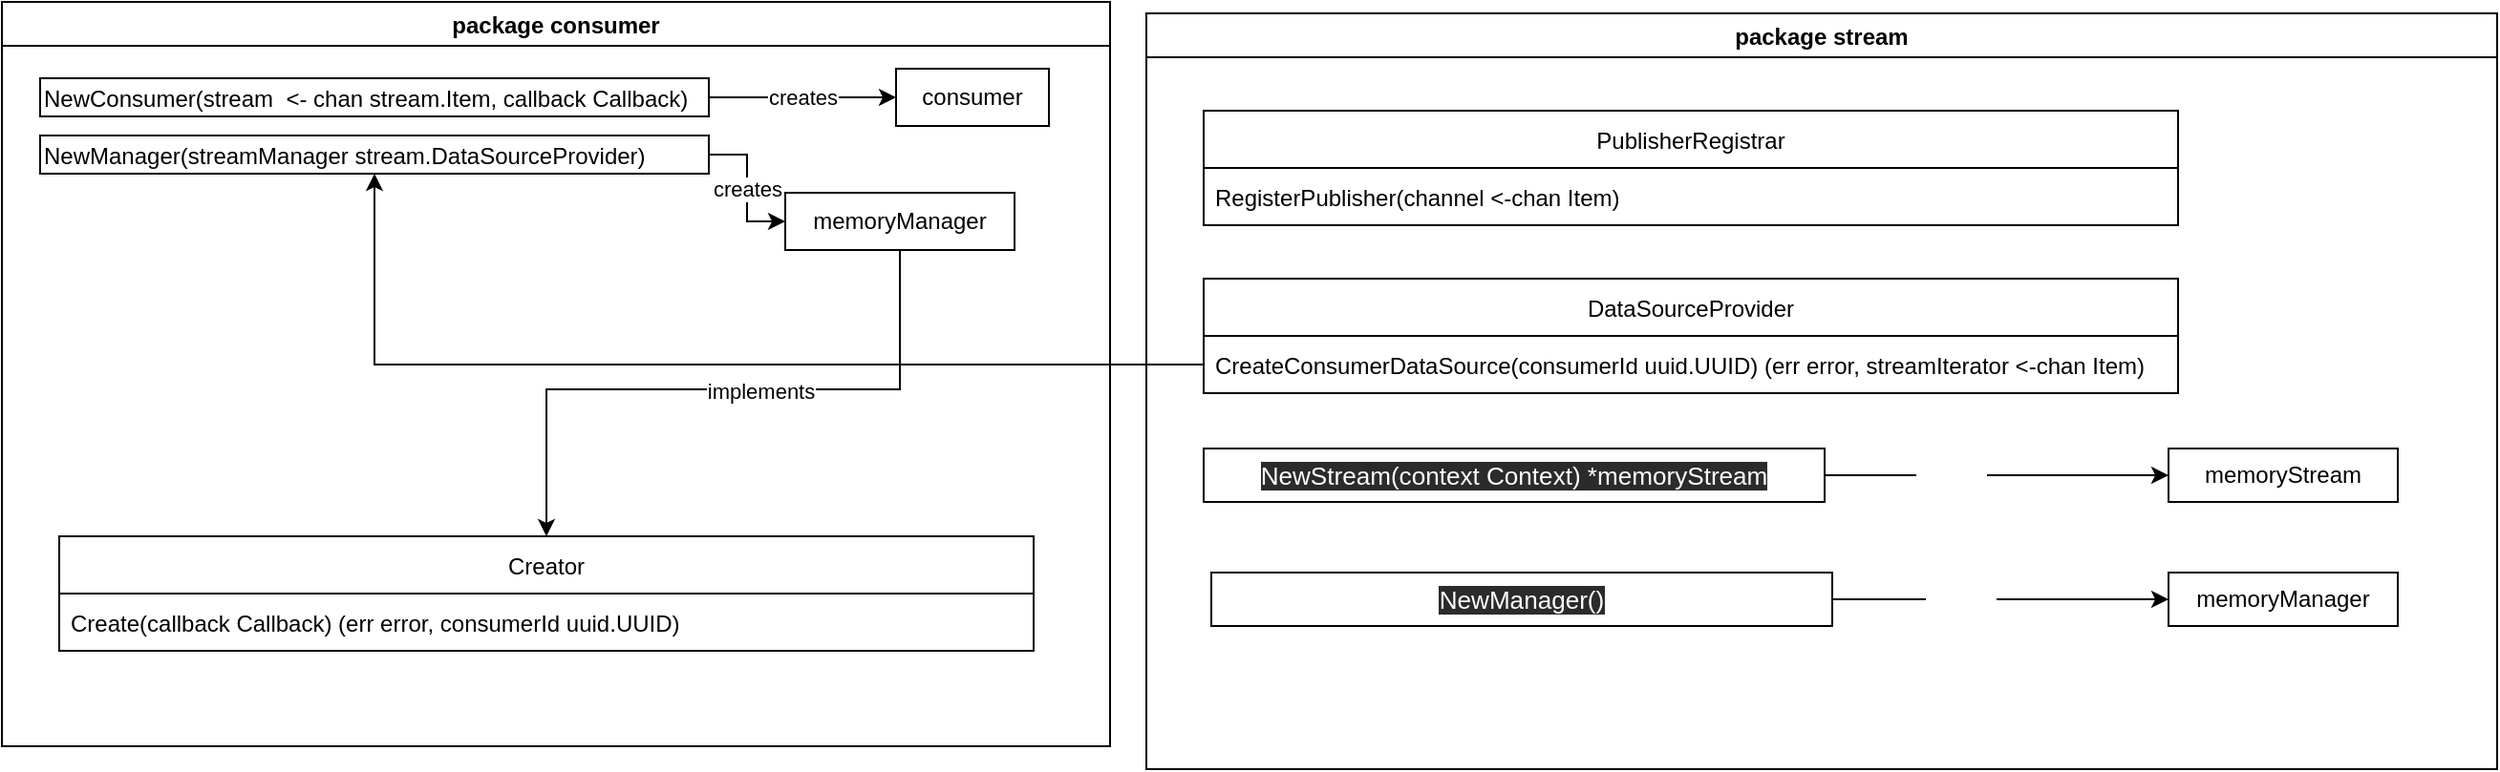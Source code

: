 <mxfile version="15.5.4" type="embed"><diagram id="X9tGTNVSjQO08OrWXsAJ" name="Page-1"><mxGraphModel dx="1431" dy="1074" grid="0" gridSize="10" guides="1" tooltips="1" connect="1" arrows="1" fold="1" page="0" pageScale="1" pageWidth="850" pageHeight="1100" math="0" shadow="0"><root><mxCell id="0"/><mxCell id="1" parent="0"/><mxCell id="17" value="package consumer" style="swimlane;" vertex="1" parent="1"><mxGeometry x="-327" y="170" width="580" height="390" as="geometry"/></mxCell><mxCell id="18" value="creates" style="edgeStyle=orthogonalEdgeStyle;rounded=0;orthogonalLoop=1;jettySize=auto;html=1;exitX=1;exitY=0.5;exitDx=0;exitDy=0;" edge="1" parent="17" source="5" target="12"><mxGeometry relative="1" as="geometry"/></mxCell><mxCell id="5" value="NewConsumer(stream&amp;nbsp; &amp;lt;- chan stream.Item, callback Callback)&amp;nbsp;&amp;nbsp;" style="rounded=0;whiteSpace=wrap;html=1;align=left;verticalAlign=bottom;" parent="17" vertex="1"><mxGeometry x="20" y="40" width="350" height="20" as="geometry"/></mxCell><mxCell id="6" value="NewManager(streamManager stream.DataSourceProvider)&amp;nbsp;" style="rounded=0;whiteSpace=wrap;html=1;align=left;verticalAlign=bottom;" vertex="1" parent="17"><mxGeometry x="20" y="70" width="350" height="20" as="geometry"/></mxCell><mxCell id="8" value="Creator" style="swimlane;fontStyle=0;childLayout=stackLayout;horizontal=1;startSize=30;horizontalStack=0;resizeParent=1;resizeParentMax=0;resizeLast=0;collapsible=1;marginBottom=0;" vertex="1" parent="17"><mxGeometry x="30" y="280" width="510" height="60" as="geometry"/></mxCell><mxCell id="9" value="Create(callback Callback) (err error, consumerId uuid.UUID)" style="text;strokeColor=none;fillColor=none;align=left;verticalAlign=middle;spacingLeft=4;spacingRight=4;overflow=hidden;points=[[0,0.5],[1,0.5]];portConstraint=eastwest;rotatable=0;" vertex="1" parent="8"><mxGeometry y="30" width="510" height="30" as="geometry"/></mxCell><mxCell id="12" value="consumer" style="rounded=0;whiteSpace=wrap;html=1;" vertex="1" parent="17"><mxGeometry x="468" y="35" width="80" height="30" as="geometry"/></mxCell><mxCell id="15" style="edgeStyle=orthogonalEdgeStyle;rounded=0;orthogonalLoop=1;jettySize=auto;html=1;exitX=0.5;exitY=1;exitDx=0;exitDy=0;" edge="1" parent="17" source="13" target="8"><mxGeometry relative="1" as="geometry"><Array as="points"><mxPoint x="470" y="203"/><mxPoint x="285" y="203"/></Array></mxGeometry></mxCell><mxCell id="16" value="implements" style="edgeLabel;html=1;align=center;verticalAlign=middle;resizable=0;points=[];" vertex="1" connectable="0" parent="15"><mxGeometry x="-0.126" y="1" relative="1" as="geometry"><mxPoint as="offset"/></mxGeometry></mxCell><mxCell id="13" value="memoryManager" style="rounded=0;whiteSpace=wrap;html=1;" vertex="1" parent="17"><mxGeometry x="410" y="100" width="120" height="30" as="geometry"/></mxCell><mxCell id="14" value="creates" style="edgeStyle=orthogonalEdgeStyle;rounded=0;orthogonalLoop=1;jettySize=auto;html=1;exitX=1;exitY=0.5;exitDx=0;exitDy=0;entryX=0;entryY=0.5;entryDx=0;entryDy=0;" edge="1" parent="17" source="6" target="13"><mxGeometry relative="1" as="geometry"/></mxCell><mxCell id="19" value="package stream" style="swimlane;" vertex="1" parent="1"><mxGeometry x="272" y="176" width="707" height="396" as="geometry"/></mxCell><mxCell id="20" value="PublisherRegistrar" style="swimlane;fontStyle=0;childLayout=stackLayout;horizontal=1;startSize=30;horizontalStack=0;resizeParent=1;resizeParentMax=0;resizeLast=0;collapsible=1;marginBottom=0;" vertex="1" parent="19"><mxGeometry x="30" y="51" width="510" height="60" as="geometry"/></mxCell><mxCell id="21" value="RegisterPublisher(channel &lt;-chan Item)" style="text;strokeColor=none;fillColor=none;align=left;verticalAlign=middle;spacingLeft=4;spacingRight=4;overflow=hidden;points=[[0,0.5],[1,0.5]];portConstraint=eastwest;rotatable=0;" vertex="1" parent="20"><mxGeometry y="30" width="510" height="30" as="geometry"/></mxCell><mxCell id="22" value="DataSourceProvider" style="swimlane;fontStyle=0;childLayout=stackLayout;horizontal=1;startSize=30;horizontalStack=0;resizeParent=1;resizeParentMax=0;resizeLast=0;collapsible=1;marginBottom=0;" vertex="1" parent="19"><mxGeometry x="30" y="139" width="510" height="60" as="geometry"/></mxCell><mxCell id="23" value="CreateConsumerDataSource(consumerId uuid.UUID) (err error, streamIterator &lt;-chan Item)" style="text;strokeColor=none;fillColor=none;align=left;verticalAlign=middle;spacingLeft=4;spacingRight=4;overflow=hidden;points=[[0,0.5],[1,0.5]];portConstraint=eastwest;rotatable=0;" vertex="1" parent="22"><mxGeometry y="30" width="510" height="30" as="geometry"/></mxCell><mxCell id="24" value="memoryStream" style="rounded=0;whiteSpace=wrap;html=1;" vertex="1" parent="19"><mxGeometry x="535" y="228" width="120" height="28" as="geometry"/></mxCell><mxCell id="25" style="edgeStyle=orthogonalEdgeStyle;rounded=0;orthogonalLoop=1;jettySize=auto;html=1;exitX=0.5;exitY=1;exitDx=0;exitDy=0;" edge="1" parent="19" source="24" target="24"><mxGeometry relative="1" as="geometry"/></mxCell><mxCell id="29" style="edgeStyle=orthogonalEdgeStyle;rounded=0;orthogonalLoop=1;jettySize=auto;html=1;exitX=1;exitY=0.5;exitDx=0;exitDy=0;entryX=0;entryY=0.5;entryDx=0;entryDy=0;fontFamily=Helvetica;fontColor=#FFFFFF;" edge="1" parent="19" source="28" target="24"><mxGeometry relative="1" as="geometry"/></mxCell><mxCell id="30" value="creates" style="edgeLabel;html=1;align=center;verticalAlign=middle;resizable=0;points=[];fontFamily=Helvetica;fontColor=#FFFFFF;" vertex="1" connectable="0" parent="29"><mxGeometry x="-0.268" relative="1" as="geometry"><mxPoint as="offset"/></mxGeometry></mxCell><mxCell id="28" value="&lt;pre style=&quot;background-color: rgb(43 , 43 , 43) ; font-size: 9.8pt&quot;&gt;&lt;font face=&quot;Helvetica&quot; color=&quot;#ffffff&quot;&gt;NewStream(context Context) *memoryStream&lt;/font&gt;&lt;/pre&gt;" style="rounded=0;whiteSpace=wrap;html=1;" vertex="1" parent="19"><mxGeometry x="30" y="228" width="325" height="28" as="geometry"/></mxCell><mxCell id="33" style="edgeStyle=orthogonalEdgeStyle;rounded=0;orthogonalLoop=1;jettySize=auto;html=1;exitX=1;exitY=0.5;exitDx=0;exitDy=0;entryX=0;entryY=0.5;entryDx=0;entryDy=0;fontFamily=Helvetica;fontColor=#FFFFFF;" edge="1" parent="19" source="31" target="32"><mxGeometry relative="1" as="geometry"/></mxCell><mxCell id="34" value="creates" style="edgeLabel;html=1;align=center;verticalAlign=middle;resizable=0;points=[];fontFamily=Helvetica;fontColor=#FFFFFF;" vertex="1" connectable="0" parent="33"><mxGeometry x="-0.238" relative="1" as="geometry"><mxPoint as="offset"/></mxGeometry></mxCell><mxCell id="31" value="&lt;pre style=&quot;background-color: rgb(43 , 43 , 43) ; font-size: 9.8pt&quot;&gt;&lt;pre style=&quot;font-size: 9.8pt&quot;&gt;&lt;font face=&quot;Helvetica&quot; color=&quot;#ffffff&quot;&gt;NewManager()&lt;/font&gt;&lt;/pre&gt;&lt;/pre&gt;" style="rounded=0;whiteSpace=wrap;html=1;" vertex="1" parent="19"><mxGeometry x="34" y="293" width="325" height="28" as="geometry"/></mxCell><mxCell id="32" value="memoryManager" style="rounded=0;whiteSpace=wrap;html=1;" vertex="1" parent="19"><mxGeometry x="535" y="293" width="120" height="28" as="geometry"/></mxCell><mxCell id="35" style="edgeStyle=orthogonalEdgeStyle;rounded=0;orthogonalLoop=1;jettySize=auto;html=1;exitX=0;exitY=0.5;exitDx=0;exitDy=0;fontFamily=Helvetica;fontColor=#FFFFFF;" edge="1" parent="1" source="23" target="6"><mxGeometry relative="1" as="geometry"/></mxCell></root></mxGraphModel></diagram></mxfile>
